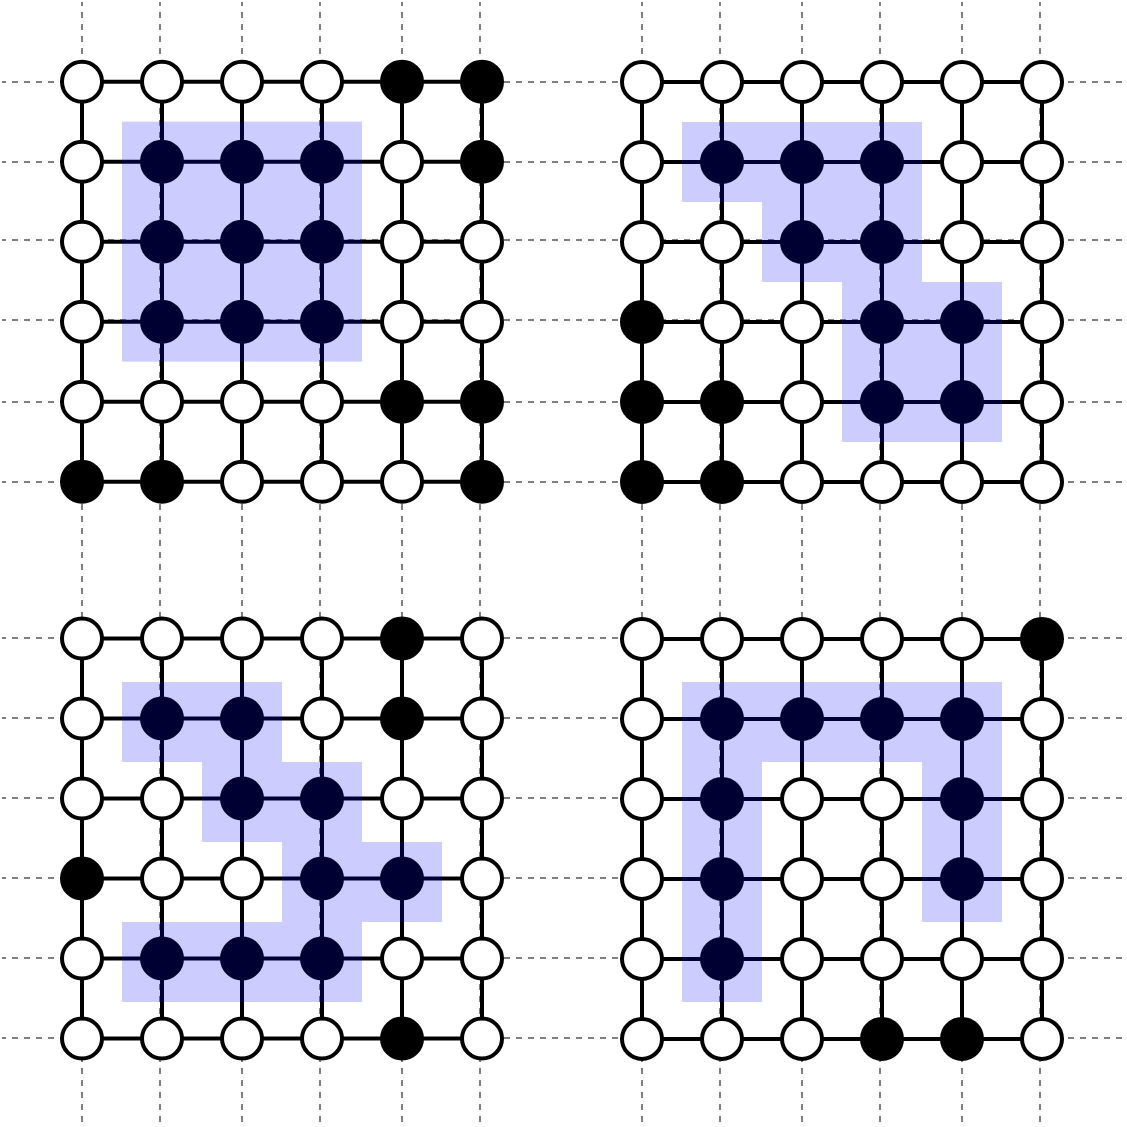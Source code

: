 <mxGraphModel dx="961" dy="791" grid="1" gridSize="10" guides="1" tooltips="1" connect="1" arrows="1" fold="1" page="1" pageScale="1" pageWidth="850" pageHeight="1100" background="#ffffff"><root><mxCell id="0"/><mxCell id="1" parent="0"/><mxCell id="705" value="" style="endArrow=none;dashed=1;html=1;strokeWidth=1;opacity=50;" parent="1" edge="1"><mxGeometry width="50" height="50" relative="1" as="geometry"><mxPoint x="260" y="660" as="sourcePoint"/><mxPoint x="260" y="100" as="targetPoint"/></mxGeometry></mxCell><mxCell id="706" value="" style="endArrow=none;dashed=1;html=1;strokeWidth=1;opacity=50;" parent="1" edge="1"><mxGeometry width="50" height="50" relative="1" as="geometry"><mxPoint x="299" y="660" as="sourcePoint"/><mxPoint x="299" y="100" as="targetPoint"/></mxGeometry></mxCell><mxCell id="707" value="" style="endArrow=none;dashed=1;html=1;strokeWidth=1;opacity=50;" parent="1" edge="1"><mxGeometry width="50" height="50" relative="1" as="geometry"><mxPoint x="379" y="660" as="sourcePoint"/><mxPoint x="379" y="100" as="targetPoint"/></mxGeometry></mxCell><mxCell id="708" value="" style="endArrow=none;dashed=1;html=1;strokeWidth=1;opacity=50;" parent="1" edge="1"><mxGeometry width="50" height="50" relative="1" as="geometry"><mxPoint x="340" y="660" as="sourcePoint"/><mxPoint x="340" y="100" as="targetPoint"/></mxGeometry></mxCell><mxCell id="709" value="" style="endArrow=none;dashed=1;html=1;strokeWidth=1;opacity=50;" parent="1" edge="1"><mxGeometry width="50" height="50" relative="1" as="geometry"><mxPoint x="459" y="660" as="sourcePoint"/><mxPoint x="459" y="100" as="targetPoint"/></mxGeometry></mxCell><mxCell id="710" value="" style="endArrow=none;dashed=1;html=1;strokeWidth=1;opacity=50;" parent="1" edge="1"><mxGeometry width="50" height="50" relative="1" as="geometry"><mxPoint x="420" y="660" as="sourcePoint"/><mxPoint x="420" y="100" as="targetPoint"/></mxGeometry></mxCell><mxCell id="711" value="" style="endArrow=none;dashed=1;html=1;strokeWidth=1;opacity=50;" parent="1" edge="1"><mxGeometry width="50" height="50" relative="1" as="geometry"><mxPoint x="739" y="660" as="sourcePoint"/><mxPoint x="739" y="100" as="targetPoint"/></mxGeometry></mxCell><mxCell id="712" value="" style="endArrow=none;dashed=1;html=1;strokeWidth=1;opacity=50;" parent="1" edge="1"><mxGeometry width="50" height="50" relative="1" as="geometry"><mxPoint x="700" y="660" as="sourcePoint"/><mxPoint x="700" y="100" as="targetPoint"/></mxGeometry></mxCell><mxCell id="713" value="" style="endArrow=none;dashed=1;html=1;strokeWidth=1;opacity=50;" parent="1" edge="1"><mxGeometry width="50" height="50" relative="1" as="geometry"><mxPoint x="659" y="660" as="sourcePoint"/><mxPoint x="659" y="100" as="targetPoint"/></mxGeometry></mxCell><mxCell id="714" value="" style="endArrow=none;dashed=1;html=1;strokeWidth=1;opacity=50;" parent="1" edge="1"><mxGeometry width="50" height="50" relative="1" as="geometry"><mxPoint x="620" y="660" as="sourcePoint"/><mxPoint x="620" y="100" as="targetPoint"/></mxGeometry></mxCell><mxCell id="715" value="" style="endArrow=none;dashed=1;html=1;strokeWidth=1;opacity=50;" parent="1" edge="1"><mxGeometry width="50" height="50" relative="1" as="geometry"><mxPoint x="579" y="660" as="sourcePoint"/><mxPoint x="579" y="100" as="targetPoint"/></mxGeometry></mxCell><mxCell id="716" value="" style="endArrow=none;dashed=1;html=1;strokeWidth=1;opacity=50;" parent="1" edge="1"><mxGeometry width="50" height="50" relative="1" as="geometry"><mxPoint x="540" y="660" as="sourcePoint"/><mxPoint x="540" y="100" as="targetPoint"/></mxGeometry></mxCell><mxCell id="717" value="" style="endArrow=none;dashed=1;html=1;strokeWidth=1;opacity=50;" parent="1" edge="1"><mxGeometry width="50" height="50" relative="1" as="geometry"><mxPoint x="780" y="140" as="sourcePoint"/><mxPoint x="220" y="140" as="targetPoint"/></mxGeometry></mxCell><mxCell id="719" value="" style="endArrow=none;dashed=1;html=1;strokeWidth=1;opacity=50;" parent="1" edge="1"><mxGeometry width="50" height="50" relative="1" as="geometry"><mxPoint x="780" y="180" as="sourcePoint"/><mxPoint x="220" y="180" as="targetPoint"/></mxGeometry></mxCell><mxCell id="720" value="" style="endArrow=none;dashed=1;html=1;strokeWidth=1;opacity=50;" parent="1" edge="1"><mxGeometry width="50" height="50" relative="1" as="geometry"><mxPoint x="780" y="259" as="sourcePoint"/><mxPoint x="220" y="259" as="targetPoint"/></mxGeometry></mxCell><mxCell id="721" value="" style="endArrow=none;dashed=1;html=1;strokeWidth=1;opacity=50;" parent="1" edge="1"><mxGeometry width="50" height="50" relative="1" as="geometry"><mxPoint x="780" y="219" as="sourcePoint"/><mxPoint x="220" y="219" as="targetPoint"/></mxGeometry></mxCell><mxCell id="722" value="" style="endArrow=none;dashed=1;html=1;strokeWidth=1;opacity=50;" parent="1" edge="1"><mxGeometry width="50" height="50" relative="1" as="geometry"><mxPoint x="780" y="340" as="sourcePoint"/><mxPoint x="220" y="340" as="targetPoint"/></mxGeometry></mxCell><mxCell id="723" value="" style="endArrow=none;dashed=1;html=1;strokeWidth=1;opacity=50;" parent="1" edge="1"><mxGeometry width="50" height="50" relative="1" as="geometry"><mxPoint x="780" y="300" as="sourcePoint"/><mxPoint x="220" y="300" as="targetPoint"/></mxGeometry></mxCell><mxCell id="724" value="" style="endArrow=none;dashed=1;html=1;strokeWidth=1;opacity=50;" parent="1" edge="1"><mxGeometry width="50" height="50" relative="1" as="geometry"><mxPoint x="780" y="618" as="sourcePoint"/><mxPoint x="220" y="618" as="targetPoint"/></mxGeometry></mxCell><mxCell id="725" value="" style="endArrow=none;dashed=1;html=1;strokeWidth=1;opacity=50;" parent="1" edge="1"><mxGeometry width="50" height="50" relative="1" as="geometry"><mxPoint x="780" y="578" as="sourcePoint"/><mxPoint x="220" y="578" as="targetPoint"/></mxGeometry></mxCell><mxCell id="726" value="" style="endArrow=none;dashed=1;html=1;strokeWidth=1;opacity=50;" parent="1" edge="1"><mxGeometry width="50" height="50" relative="1" as="geometry"><mxPoint x="780" y="538" as="sourcePoint"/><mxPoint x="220" y="538" as="targetPoint"/></mxGeometry></mxCell><mxCell id="727" value="" style="endArrow=none;dashed=1;html=1;strokeWidth=1;opacity=50;" parent="1" edge="1"><mxGeometry width="50" height="50" relative="1" as="geometry"><mxPoint x="780" y="498" as="sourcePoint"/><mxPoint x="220" y="498" as="targetPoint"/></mxGeometry></mxCell><mxCell id="728" value="" style="endArrow=none;dashed=1;html=1;strokeWidth=1;opacity=50;" parent="1" edge="1"><mxGeometry width="50" height="50" relative="1" as="geometry"><mxPoint x="780" y="458" as="sourcePoint"/><mxPoint x="220" y="458" as="targetPoint"/></mxGeometry></mxCell><mxCell id="729" value="" style="endArrow=none;dashed=1;html=1;strokeWidth=1;opacity=50;" parent="1" edge="1"><mxGeometry width="50" height="50" relative="1" as="geometry"><mxPoint x="780" y="418" as="sourcePoint"/><mxPoint x="220" y="418" as="targetPoint"/></mxGeometry></mxCell><mxCell id="400" value="" style="endArrow=none;html=1;strokeWidth=2;" parent="1" edge="1"><mxGeometry width="50" height="50" relative="1" as="geometry"><mxPoint x="580.0" y="418.444" as="sourcePoint"/><mxPoint x="580.0" y="618.444" as="targetPoint"/></mxGeometry></mxCell><mxCell id="401" value="" style="endArrow=none;html=1;strokeWidth=2;" parent="1" edge="1"><mxGeometry width="50" height="50" relative="1" as="geometry"><mxPoint x="620.0" y="418.444" as="sourcePoint"/><mxPoint x="620.0" y="618.444" as="targetPoint"/></mxGeometry></mxCell><mxCell id="402" value="" style="endArrow=none;html=1;strokeWidth=2;" parent="1" edge="1"><mxGeometry width="50" height="50" relative="1" as="geometry"><mxPoint x="660.0" y="418.444" as="sourcePoint"/><mxPoint x="660.0" y="618.444" as="targetPoint"/></mxGeometry></mxCell><mxCell id="403" value="" style="endArrow=none;html=1;strokeWidth=2;" parent="1" edge="1"><mxGeometry width="50" height="50" relative="1" as="geometry"><mxPoint x="700.0" y="418.444" as="sourcePoint"/><mxPoint x="700.0" y="618.444" as="targetPoint"/></mxGeometry></mxCell><mxCell id="404" value="" style="endArrow=none;html=1;strokeWidth=2;" parent="1" edge="1"><mxGeometry width="50" height="50" relative="1" as="geometry"><mxPoint x="740" y="418.444" as="sourcePoint"/><mxPoint x="740" y="618.444" as="targetPoint"/></mxGeometry></mxCell><mxCell id="405" value="" style="endArrow=none;html=1;strokeWidth=2;" parent="1" edge="1"><mxGeometry width="50" height="50" relative="1" as="geometry"><mxPoint x="540.0" y="418.444" as="sourcePoint"/><mxPoint x="540.0" y="618.444" as="targetPoint"/></mxGeometry></mxCell><mxCell id="406" value="" style="endArrow=none;html=1;entryX=0.5;entryY=0.5;entryPerimeter=0;strokeWidth=2;" parent="1" target="412" edge="1"><mxGeometry width="50" height="50" relative="1" as="geometry"><mxPoint x="540.0" y="418.444" as="sourcePoint"/><mxPoint x="580" y="448.444" as="targetPoint"/></mxGeometry></mxCell><mxCell id="407" value="" style="ellipse;whiteSpace=wrap;html=1;aspect=fixed;strokeWidth=2;fillColor=#FFFFFF;" parent="1" vertex="1"><mxGeometry x="530" y="408.444" width="20" height="20" as="geometry"/></mxCell><mxCell id="408" value="" style="ellipse;whiteSpace=wrap;html=1;aspect=fixed;strokeWidth=2;fillColor=#FFFFFF;" parent="1" vertex="1"><mxGeometry x="570" y="408.444" width="20" height="20" as="geometry"/></mxCell><mxCell id="409" value="" style="ellipse;whiteSpace=wrap;html=1;aspect=fixed;strokeWidth=2;fillColor=#FFFFFF;" parent="1" vertex="1"><mxGeometry x="610" y="408.444" width="20" height="20" as="geometry"/></mxCell><mxCell id="410" value="" style="ellipse;whiteSpace=wrap;html=1;aspect=fixed;strokeWidth=2;fillColor=#FFFFFF;" parent="1" vertex="1"><mxGeometry x="650" y="408.444" width="20" height="20" as="geometry"/></mxCell><mxCell id="411" value="" style="ellipse;whiteSpace=wrap;html=1;aspect=fixed;strokeWidth=2;fillColor=#FFFFFF;" parent="1" vertex="1"><mxGeometry x="690" y="408.444" width="20" height="20" as="geometry"/></mxCell><mxCell id="412" value="" style="ellipse;whiteSpace=wrap;html=1;aspect=fixed;strokeWidth=2;fillColor=#000000;" parent="1" vertex="1"><mxGeometry x="730" y="408.444" width="20" height="20" as="geometry"/></mxCell><mxCell id="413" value="" style="endArrow=none;html=1;entryX=0.5;entryY=0.5;entryPerimeter=0;strokeWidth=2;" parent="1" target="419" edge="1"><mxGeometry width="50" height="50" relative="1" as="geometry"><mxPoint x="540.0" y="458.444" as="sourcePoint"/><mxPoint x="580" y="488.444" as="targetPoint"/></mxGeometry></mxCell><mxCell id="414" value="" style="ellipse;whiteSpace=wrap;html=1;aspect=fixed;strokeWidth=2;" parent="1" vertex="1"><mxGeometry x="530" y="448.444" width="20" height="20" as="geometry"/></mxCell><mxCell id="415" value="" style="ellipse;whiteSpace=wrap;html=1;aspect=fixed;strokeWidth=2;fillColor=#000000;" parent="1" vertex="1"><mxGeometry x="570" y="448.444" width="20" height="20" as="geometry"/></mxCell><mxCell id="416" value="" style="ellipse;whiteSpace=wrap;html=1;aspect=fixed;strokeWidth=2;fillColor=#000000;" parent="1" vertex="1"><mxGeometry x="610" y="448.444" width="20" height="20" as="geometry"/></mxCell><mxCell id="417" value="" style="ellipse;whiteSpace=wrap;html=1;aspect=fixed;strokeWidth=2;fillColor=#000000;" parent="1" vertex="1"><mxGeometry x="650" y="448.444" width="20" height="20" as="geometry"/></mxCell><mxCell id="418" value="" style="ellipse;whiteSpace=wrap;html=1;aspect=fixed;strokeWidth=2;fillColor=#000000;" parent="1" vertex="1"><mxGeometry x="690" y="448.444" width="20" height="20" as="geometry"/></mxCell><mxCell id="419" value="" style="ellipse;whiteSpace=wrap;html=1;aspect=fixed;strokeWidth=2;fillColor=#FFFFFF;" parent="1" vertex="1"><mxGeometry x="730" y="448.444" width="20" height="20" as="geometry"/></mxCell><mxCell id="420" value="" style="endArrow=none;html=1;entryX=0.5;entryY=0.5;entryPerimeter=0;strokeWidth=2;" parent="1" target="426" edge="1"><mxGeometry width="50" height="50" relative="1" as="geometry"><mxPoint x="540.0" y="498.444" as="sourcePoint"/><mxPoint x="580" y="528.444" as="targetPoint"/></mxGeometry></mxCell><mxCell id="421" value="" style="ellipse;whiteSpace=wrap;html=1;aspect=fixed;strokeWidth=2;" parent="1" vertex="1"><mxGeometry x="530" y="488.444" width="20" height="20" as="geometry"/></mxCell><mxCell id="422" value="" style="ellipse;whiteSpace=wrap;html=1;aspect=fixed;strokeWidth=2;fillColor=#000000;" parent="1" vertex="1"><mxGeometry x="570" y="488.444" width="20" height="20" as="geometry"/></mxCell><mxCell id="423" value="" style="ellipse;whiteSpace=wrap;html=1;aspect=fixed;strokeWidth=2;fillColor=#FFFFFF;" parent="1" vertex="1"><mxGeometry x="610" y="488.444" width="20" height="20" as="geometry"/></mxCell><mxCell id="424" value="" style="ellipse;whiteSpace=wrap;html=1;aspect=fixed;strokeWidth=2;fillColor=#FFFFFF;" parent="1" vertex="1"><mxGeometry x="650" y="488.444" width="20" height="20" as="geometry"/></mxCell><mxCell id="425" value="" style="ellipse;whiteSpace=wrap;html=1;aspect=fixed;strokeWidth=2;fillColor=#000000;" parent="1" vertex="1"><mxGeometry x="690" y="488.444" width="20" height="20" as="geometry"/></mxCell><mxCell id="426" value="" style="ellipse;whiteSpace=wrap;html=1;aspect=fixed;strokeWidth=2;fillColor=#FFFFFF;" parent="1" vertex="1"><mxGeometry x="730" y="488.444" width="20" height="20" as="geometry"/></mxCell><mxCell id="427" value="" style="endArrow=none;html=1;entryX=0.5;entryY=0.5;entryPerimeter=0;strokeWidth=2;" parent="1" target="433" edge="1"><mxGeometry width="50" height="50" relative="1" as="geometry"><mxPoint x="540.0" y="538.444" as="sourcePoint"/><mxPoint x="580" y="568.444" as="targetPoint"/></mxGeometry></mxCell><mxCell id="428" value="" style="ellipse;whiteSpace=wrap;html=1;aspect=fixed;strokeWidth=2;fillColor=#FFFFFF;" parent="1" vertex="1"><mxGeometry x="530" y="528.444" width="20" height="20" as="geometry"/></mxCell><mxCell id="429" value="" style="ellipse;whiteSpace=wrap;html=1;aspect=fixed;strokeWidth=2;fillColor=#000000;" parent="1" vertex="1"><mxGeometry x="570" y="528.444" width="20" height="20" as="geometry"/></mxCell><mxCell id="430" value="" style="ellipse;whiteSpace=wrap;html=1;aspect=fixed;strokeWidth=2;" parent="1" vertex="1"><mxGeometry x="610" y="528.444" width="20" height="20" as="geometry"/></mxCell><mxCell id="431" value="" style="ellipse;whiteSpace=wrap;html=1;aspect=fixed;strokeWidth=2;" parent="1" vertex="1"><mxGeometry x="650" y="528.444" width="20" height="20" as="geometry"/></mxCell><mxCell id="432" value="" style="ellipse;whiteSpace=wrap;html=1;aspect=fixed;strokeWidth=2;fillColor=#000000;" parent="1" vertex="1"><mxGeometry x="690" y="528.444" width="20" height="20" as="geometry"/></mxCell><mxCell id="433" value="" style="ellipse;whiteSpace=wrap;html=1;aspect=fixed;strokeWidth=2;fillColor=#FFFFFF;" parent="1" vertex="1"><mxGeometry x="730" y="528.444" width="20" height="20" as="geometry"/></mxCell><mxCell id="434" value="" style="endArrow=none;html=1;entryX=0.5;entryY=0.5;entryPerimeter=0;strokeWidth=2;" parent="1" target="440" edge="1"><mxGeometry width="50" height="50" relative="1" as="geometry"><mxPoint x="540.0" y="578.444" as="sourcePoint"/><mxPoint x="580" y="608.444" as="targetPoint"/></mxGeometry></mxCell><mxCell id="435" value="" style="ellipse;whiteSpace=wrap;html=1;aspect=fixed;strokeWidth=2;" parent="1" vertex="1"><mxGeometry x="530" y="568.444" width="20" height="20" as="geometry"/></mxCell><mxCell id="436" value="" style="ellipse;whiteSpace=wrap;html=1;aspect=fixed;strokeWidth=2;direction=south;fillColor=#000000;" parent="1" vertex="1"><mxGeometry x="570" y="568.444" width="20" height="20" as="geometry"/></mxCell><mxCell id="437" value="" style="ellipse;whiteSpace=wrap;html=1;aspect=fixed;strokeWidth=2;fillColor=#FFFFFF;" parent="1" vertex="1"><mxGeometry x="610" y="568.444" width="20" height="20" as="geometry"/></mxCell><mxCell id="438" value="" style="ellipse;whiteSpace=wrap;html=1;aspect=fixed;strokeWidth=2;fillColor=#FFFFFF;" parent="1" vertex="1"><mxGeometry x="650" y="568.444" width="20" height="20" as="geometry"/></mxCell><mxCell id="439" value="" style="ellipse;whiteSpace=wrap;html=1;aspect=fixed;strokeWidth=2;fillColor=#FFFFFF;" parent="1" vertex="1"><mxGeometry x="690" y="568.444" width="20" height="20" as="geometry"/></mxCell><mxCell id="440" value="" style="ellipse;whiteSpace=wrap;html=1;aspect=fixed;strokeWidth=2;" parent="1" vertex="1"><mxGeometry x="730" y="568.444" width="20" height="20" as="geometry"/></mxCell><mxCell id="441" value="" style="endArrow=none;html=1;entryX=0.5;entryY=0.5;entryPerimeter=0;strokeWidth=2;" parent="1" target="447" edge="1"><mxGeometry width="50" height="50" relative="1" as="geometry"><mxPoint x="540.0" y="618.444" as="sourcePoint"/><mxPoint x="580" y="648.444" as="targetPoint"/></mxGeometry></mxCell><mxCell id="442" value="" style="ellipse;whiteSpace=wrap;html=1;aspect=fixed;strokeWidth=2;" parent="1" vertex="1"><mxGeometry x="530" y="608.444" width="20" height="20" as="geometry"/></mxCell><mxCell id="443" value="" style="ellipse;whiteSpace=wrap;html=1;aspect=fixed;strokeWidth=2;" parent="1" vertex="1"><mxGeometry x="570" y="608.444" width="20" height="20" as="geometry"/></mxCell><mxCell id="444" value="" style="ellipse;whiteSpace=wrap;html=1;aspect=fixed;strokeWidth=2;" parent="1" vertex="1"><mxGeometry x="610" y="608.444" width="20" height="20" as="geometry"/></mxCell><mxCell id="445" value="" style="ellipse;whiteSpace=wrap;html=1;aspect=fixed;strokeWidth=2;fillColor=#000000;" parent="1" vertex="1"><mxGeometry x="650" y="608.444" width="20" height="20" as="geometry"/></mxCell><mxCell id="446" value="" style="ellipse;whiteSpace=wrap;html=1;aspect=fixed;strokeWidth=2;fillColor=#000000;" parent="1" vertex="1"><mxGeometry x="690" y="608.444" width="20" height="20" as="geometry"/></mxCell><mxCell id="447" value="" style="ellipse;whiteSpace=wrap;html=1;aspect=fixed;strokeWidth=2;" parent="1" vertex="1"><mxGeometry x="730" y="608.444" width="20" height="20" as="geometry"/></mxCell><mxCell id="540" value="" style="endArrow=none;html=1;strokeWidth=2;" parent="1" edge="1"><mxGeometry width="50" height="50" relative="1" as="geometry"><mxPoint x="580" y="140" as="sourcePoint"/><mxPoint x="580" y="340" as="targetPoint"/></mxGeometry></mxCell><mxCell id="541" value="" style="endArrow=none;html=1;strokeWidth=2;" parent="1" edge="1"><mxGeometry width="50" height="50" relative="1" as="geometry"><mxPoint x="620" y="140" as="sourcePoint"/><mxPoint x="620" y="340" as="targetPoint"/></mxGeometry></mxCell><mxCell id="542" value="" style="endArrow=none;html=1;strokeWidth=2;" parent="1" edge="1"><mxGeometry width="50" height="50" relative="1" as="geometry"><mxPoint x="660" y="140" as="sourcePoint"/><mxPoint x="660" y="340" as="targetPoint"/></mxGeometry></mxCell><mxCell id="543" value="" style="endArrow=none;html=1;strokeWidth=2;" parent="1" edge="1"><mxGeometry width="50" height="50" relative="1" as="geometry"><mxPoint x="700" y="140" as="sourcePoint"/><mxPoint x="700" y="340" as="targetPoint"/></mxGeometry></mxCell><mxCell id="544" value="" style="endArrow=none;html=1;strokeWidth=2;" parent="1" edge="1"><mxGeometry width="50" height="50" relative="1" as="geometry"><mxPoint x="740" y="140" as="sourcePoint"/><mxPoint x="740" y="340" as="targetPoint"/></mxGeometry></mxCell><mxCell id="545" value="" style="endArrow=none;html=1;strokeWidth=2;" parent="1" edge="1"><mxGeometry width="50" height="50" relative="1" as="geometry"><mxPoint x="540" y="140" as="sourcePoint"/><mxPoint x="540" y="340" as="targetPoint"/></mxGeometry></mxCell><mxCell id="546" value="" style="endArrow=none;html=1;entryX=0.5;entryY=0.5;entryPerimeter=0;strokeWidth=2;" parent="1" target="552" edge="1"><mxGeometry width="50" height="50" relative="1" as="geometry"><mxPoint x="540" y="140" as="sourcePoint"/><mxPoint x="580" y="170" as="targetPoint"/></mxGeometry></mxCell><mxCell id="547" value="" style="ellipse;whiteSpace=wrap;html=1;aspect=fixed;strokeWidth=2;" parent="1" vertex="1"><mxGeometry x="530" y="130" width="20" height="20" as="geometry"/></mxCell><mxCell id="548" value="" style="ellipse;whiteSpace=wrap;html=1;aspect=fixed;strokeWidth=2;" parent="1" vertex="1"><mxGeometry x="570" y="130" width="20" height="20" as="geometry"/></mxCell><mxCell id="549" value="" style="ellipse;whiteSpace=wrap;html=1;aspect=fixed;strokeWidth=2;" parent="1" vertex="1"><mxGeometry x="610" y="130" width="20" height="20" as="geometry"/></mxCell><mxCell id="550" value="" style="ellipse;whiteSpace=wrap;html=1;aspect=fixed;strokeWidth=2;" parent="1" vertex="1"><mxGeometry x="650" y="130" width="20" height="20" as="geometry"/></mxCell><mxCell id="551" value="" style="ellipse;whiteSpace=wrap;html=1;aspect=fixed;strokeWidth=2;" parent="1" vertex="1"><mxGeometry x="690" y="130" width="20" height="20" as="geometry"/></mxCell><mxCell id="552" value="" style="ellipse;whiteSpace=wrap;html=1;aspect=fixed;strokeWidth=2;" parent="1" vertex="1"><mxGeometry x="730" y="130" width="20" height="20" as="geometry"/></mxCell><mxCell id="553" value="" style="endArrow=none;html=1;entryX=0.5;entryY=0.5;entryPerimeter=0;strokeWidth=2;" parent="1" target="559" edge="1"><mxGeometry width="50" height="50" relative="1" as="geometry"><mxPoint x="540" y="180" as="sourcePoint"/><mxPoint x="580" y="210" as="targetPoint"/></mxGeometry></mxCell><mxCell id="554" value="" style="ellipse;whiteSpace=wrap;html=1;aspect=fixed;strokeWidth=2;" parent="1" vertex="1"><mxGeometry x="530" y="170" width="20" height="20" as="geometry"/></mxCell><mxCell id="555" value="" style="ellipse;whiteSpace=wrap;html=1;aspect=fixed;strokeWidth=2;fillColor=#000000;" parent="1" vertex="1"><mxGeometry x="570" y="170" width="20" height="20" as="geometry"/></mxCell><mxCell id="556" value="" style="ellipse;whiteSpace=wrap;html=1;aspect=fixed;strokeWidth=2;fillColor=#000000;" parent="1" vertex="1"><mxGeometry x="610" y="170" width="20" height="20" as="geometry"/></mxCell><mxCell id="557" value="" style="ellipse;whiteSpace=wrap;html=1;aspect=fixed;strokeWidth=2;fillColor=#000000;" parent="1" vertex="1"><mxGeometry x="650" y="170" width="20" height="20" as="geometry"/></mxCell><mxCell id="558" value="" style="ellipse;whiteSpace=wrap;html=1;aspect=fixed;strokeWidth=2;" parent="1" vertex="1"><mxGeometry x="690" y="170" width="20" height="20" as="geometry"/></mxCell><mxCell id="559" value="" style="ellipse;whiteSpace=wrap;html=1;aspect=fixed;strokeWidth=2;" parent="1" vertex="1"><mxGeometry x="730" y="170" width="20" height="20" as="geometry"/></mxCell><mxCell id="560" value="" style="endArrow=none;html=1;entryX=0.5;entryY=0.5;entryPerimeter=0;strokeWidth=2;" parent="1" target="566" edge="1"><mxGeometry width="50" height="50" relative="1" as="geometry"><mxPoint x="540" y="220" as="sourcePoint"/><mxPoint x="580" y="250" as="targetPoint"/></mxGeometry></mxCell><mxCell id="561" value="" style="ellipse;whiteSpace=wrap;html=1;aspect=fixed;strokeWidth=2;" parent="1" vertex="1"><mxGeometry x="530" y="210" width="20" height="20" as="geometry"/></mxCell><mxCell id="562" value="" style="ellipse;whiteSpace=wrap;html=1;aspect=fixed;strokeWidth=2;" parent="1" vertex="1"><mxGeometry x="570" y="210" width="20" height="20" as="geometry"/></mxCell><mxCell id="563" value="" style="ellipse;whiteSpace=wrap;html=1;aspect=fixed;strokeWidth=2;fillColor=#000000;" parent="1" vertex="1"><mxGeometry x="610" y="210" width="20" height="20" as="geometry"/></mxCell><mxCell id="564" value="" style="ellipse;whiteSpace=wrap;html=1;aspect=fixed;strokeWidth=2;fillColor=#000000;" parent="1" vertex="1"><mxGeometry x="650" y="210" width="20" height="20" as="geometry"/></mxCell><mxCell id="565" value="" style="ellipse;whiteSpace=wrap;html=1;aspect=fixed;strokeWidth=2;fillColor=#FFFFFF;" parent="1" vertex="1"><mxGeometry x="690" y="210" width="20" height="20" as="geometry"/></mxCell><mxCell id="566" value="" style="ellipse;whiteSpace=wrap;html=1;aspect=fixed;strokeWidth=2;" parent="1" vertex="1"><mxGeometry x="730" y="210" width="20" height="20" as="geometry"/></mxCell><mxCell id="567" value="" style="endArrow=none;html=1;entryX=0.5;entryY=0.5;entryPerimeter=0;strokeWidth=2;" parent="1" target="573" edge="1"><mxGeometry width="50" height="50" relative="1" as="geometry"><mxPoint x="540" y="260" as="sourcePoint"/><mxPoint x="580" y="290" as="targetPoint"/></mxGeometry></mxCell><mxCell id="568" value="" style="ellipse;whiteSpace=wrap;html=1;aspect=fixed;strokeWidth=2;fillColor=#000000;" parent="1" vertex="1"><mxGeometry x="530" y="250" width="20" height="20" as="geometry"/></mxCell><mxCell id="569" value="" style="ellipse;whiteSpace=wrap;html=1;aspect=fixed;strokeWidth=2;" parent="1" vertex="1"><mxGeometry x="570" y="250" width="20" height="20" as="geometry"/></mxCell><mxCell id="570" value="" style="ellipse;whiteSpace=wrap;html=1;aspect=fixed;strokeWidth=2;" parent="1" vertex="1"><mxGeometry x="610" y="250" width="20" height="20" as="geometry"/></mxCell><mxCell id="571" value="" style="ellipse;whiteSpace=wrap;html=1;aspect=fixed;strokeWidth=2;fillColor=#000000;" parent="1" vertex="1"><mxGeometry x="650" y="250" width="20" height="20" as="geometry"/></mxCell><mxCell id="572" value="" style="ellipse;whiteSpace=wrap;html=1;aspect=fixed;strokeWidth=2;fillColor=#000000;" parent="1" vertex="1"><mxGeometry x="690" y="250" width="20" height="20" as="geometry"/></mxCell><mxCell id="573" value="" style="ellipse;whiteSpace=wrap;html=1;aspect=fixed;strokeWidth=2;" parent="1" vertex="1"><mxGeometry x="730" y="250" width="20" height="20" as="geometry"/></mxCell><mxCell id="574" value="" style="endArrow=none;html=1;entryX=0.5;entryY=0.5;entryPerimeter=0;strokeWidth=2;" parent="1" target="580" edge="1"><mxGeometry width="50" height="50" relative="1" as="geometry"><mxPoint x="540" y="300" as="sourcePoint"/><mxPoint x="580" y="330" as="targetPoint"/></mxGeometry></mxCell><mxCell id="575" value="" style="ellipse;whiteSpace=wrap;html=1;aspect=fixed;strokeWidth=2;fillColor=#000000;" parent="1" vertex="1"><mxGeometry x="530" y="290" width="20" height="20" as="geometry"/></mxCell><mxCell id="576" value="" style="ellipse;whiteSpace=wrap;html=1;aspect=fixed;strokeWidth=2;fillColor=#000000;" parent="1" vertex="1"><mxGeometry x="570" y="290" width="20" height="20" as="geometry"/></mxCell><mxCell id="577" value="" style="ellipse;whiteSpace=wrap;html=1;aspect=fixed;strokeWidth=2;" parent="1" vertex="1"><mxGeometry x="610" y="290" width="20" height="20" as="geometry"/></mxCell><mxCell id="578" value="" style="ellipse;whiteSpace=wrap;html=1;aspect=fixed;strokeWidth=2;fillColor=#000000;" parent="1" vertex="1"><mxGeometry x="650" y="290" width="20" height="20" as="geometry"/></mxCell><mxCell id="579" value="" style="ellipse;whiteSpace=wrap;html=1;aspect=fixed;strokeWidth=2;fillColor=#000000;" parent="1" vertex="1"><mxGeometry x="690" y="290" width="20" height="20" as="geometry"/></mxCell><mxCell id="580" value="" style="ellipse;whiteSpace=wrap;html=1;aspect=fixed;strokeWidth=2;" parent="1" vertex="1"><mxGeometry x="730" y="290" width="20" height="20" as="geometry"/></mxCell><mxCell id="581" value="" style="endArrow=none;html=1;entryX=0.5;entryY=0.5;entryPerimeter=0;strokeWidth=2;" parent="1" target="587" edge="1"><mxGeometry width="50" height="50" relative="1" as="geometry"><mxPoint x="540" y="340" as="sourcePoint"/><mxPoint x="580" y="370" as="targetPoint"/></mxGeometry></mxCell><mxCell id="582" value="" style="ellipse;whiteSpace=wrap;html=1;aspect=fixed;strokeWidth=2;fillColor=#000000;" parent="1" vertex="1"><mxGeometry x="530" y="330" width="20" height="20" as="geometry"/></mxCell><mxCell id="583" value="" style="ellipse;whiteSpace=wrap;html=1;aspect=fixed;strokeWidth=2;fillColor=#000000;" parent="1" vertex="1"><mxGeometry x="570" y="330" width="20" height="20" as="geometry"/></mxCell><mxCell id="584" value="" style="ellipse;whiteSpace=wrap;html=1;aspect=fixed;strokeWidth=2;" parent="1" vertex="1"><mxGeometry x="610" y="330" width="20" height="20" as="geometry"/></mxCell><mxCell id="585" value="" style="ellipse;whiteSpace=wrap;html=1;aspect=fixed;strokeWidth=2;" parent="1" vertex="1"><mxGeometry x="650" y="330" width="20" height="20" as="geometry"/></mxCell><mxCell id="586" value="" style="ellipse;whiteSpace=wrap;html=1;aspect=fixed;strokeWidth=2;fillColor=#FFFFFF;" parent="1" vertex="1"><mxGeometry x="690" y="330" width="20" height="20" as="geometry"/></mxCell><mxCell id="587" value="" style="ellipse;whiteSpace=wrap;html=1;aspect=fixed;strokeWidth=2;" parent="1" vertex="1"><mxGeometry x="730" y="330" width="20" height="20" as="geometry"/></mxCell><mxCell id="588" value="" style="rounded=0;whiteSpace=wrap;html=1;strokeWidth=2;fillColor=#0000FF;opacity=20;strokeColor=none;" parent="1" vertex="1"><mxGeometry x="560" y="160" width="120" height="40" as="geometry"/></mxCell><mxCell id="589" value="" style="rounded=0;whiteSpace=wrap;html=1;strokeWidth=2;fillColor=#0000FF;opacity=20;strokeColor=none;" parent="1" vertex="1"><mxGeometry x="640" y="200" width="40" height="120" as="geometry"/></mxCell><mxCell id="590" value="" style="rounded=0;whiteSpace=wrap;html=1;strokeWidth=2;fillColor=#0000FF;opacity=20;strokeColor=none;" parent="1" vertex="1"><mxGeometry x="680" y="240" width="40" height="80" as="geometry"/></mxCell><mxCell id="591" value="" style="rounded=0;whiteSpace=wrap;html=1;strokeWidth=2;fillColor=#0000FF;opacity=20;strokeColor=none;" parent="1" vertex="1"><mxGeometry x="600" y="200" width="40" height="40" as="geometry"/></mxCell><mxCell id="604" value="" style="endArrow=none;html=1;strokeWidth=2;" parent="1" edge="1"><mxGeometry width="50" height="50" relative="1" as="geometry"><mxPoint x="300.0" y="139.826" as="sourcePoint"/><mxPoint x="300.0" y="339.826" as="targetPoint"/></mxGeometry></mxCell><mxCell id="605" value="" style="endArrow=none;html=1;strokeWidth=2;" parent="1" edge="1"><mxGeometry width="50" height="50" relative="1" as="geometry"><mxPoint x="340.0" y="139.826" as="sourcePoint"/><mxPoint x="340.0" y="339.826" as="targetPoint"/></mxGeometry></mxCell><mxCell id="606" value="" style="endArrow=none;html=1;strokeWidth=2;" parent="1" edge="1"><mxGeometry width="50" height="50" relative="1" as="geometry"><mxPoint x="380.0" y="139.826" as="sourcePoint"/><mxPoint x="380.0" y="339.826" as="targetPoint"/></mxGeometry></mxCell><mxCell id="607" value="" style="endArrow=none;html=1;strokeWidth=2;" parent="1" edge="1"><mxGeometry width="50" height="50" relative="1" as="geometry"><mxPoint x="420.0" y="139.826" as="sourcePoint"/><mxPoint x="420.0" y="339.826" as="targetPoint"/></mxGeometry></mxCell><mxCell id="608" value="" style="endArrow=none;html=1;strokeWidth=2;" parent="1" edge="1"><mxGeometry width="50" height="50" relative="1" as="geometry"><mxPoint x="460" y="139.826" as="sourcePoint"/><mxPoint x="460" y="339.826" as="targetPoint"/></mxGeometry></mxCell><mxCell id="609" value="" style="endArrow=none;html=1;strokeWidth=2;" parent="1" edge="1"><mxGeometry width="50" height="50" relative="1" as="geometry"><mxPoint x="260.0" y="139.826" as="sourcePoint"/><mxPoint x="260.0" y="339.826" as="targetPoint"/></mxGeometry></mxCell><mxCell id="610" value="" style="endArrow=none;html=1;entryX=0.5;entryY=0.5;entryPerimeter=0;strokeWidth=2;" parent="1" target="616" edge="1"><mxGeometry width="50" height="50" relative="1" as="geometry"><mxPoint x="260.0" y="139.826" as="sourcePoint"/><mxPoint x="300" y="169.826" as="targetPoint"/></mxGeometry></mxCell><mxCell id="611" value="" style="ellipse;whiteSpace=wrap;html=1;aspect=fixed;strokeWidth=2;" parent="1" vertex="1"><mxGeometry x="250" y="129.826" width="20" height="20" as="geometry"/></mxCell><mxCell id="612" value="" style="ellipse;whiteSpace=wrap;html=1;aspect=fixed;strokeWidth=2;" parent="1" vertex="1"><mxGeometry x="290" y="129.826" width="20" height="20" as="geometry"/></mxCell><mxCell id="613" value="" style="ellipse;whiteSpace=wrap;html=1;aspect=fixed;strokeWidth=2;" parent="1" vertex="1"><mxGeometry x="330" y="129.826" width="20" height="20" as="geometry"/></mxCell><mxCell id="614" value="" style="ellipse;whiteSpace=wrap;html=1;aspect=fixed;strokeWidth=2;" parent="1" vertex="1"><mxGeometry x="370" y="129.826" width="20" height="20" as="geometry"/></mxCell><mxCell id="615" value="" style="ellipse;whiteSpace=wrap;html=1;aspect=fixed;strokeWidth=2;fillColor=#000000;" parent="1" vertex="1"><mxGeometry x="410" y="129.826" width="20" height="20" as="geometry"/></mxCell><mxCell id="616" value="" style="ellipse;whiteSpace=wrap;html=1;aspect=fixed;strokeWidth=2;fillColor=#000000;" parent="1" vertex="1"><mxGeometry x="450" y="129.826" width="20" height="20" as="geometry"/></mxCell><mxCell id="617" value="" style="endArrow=none;html=1;entryX=0.5;entryY=0.5;entryPerimeter=0;strokeWidth=2;" parent="1" target="623" edge="1"><mxGeometry width="50" height="50" relative="1" as="geometry"><mxPoint x="260.0" y="179.826" as="sourcePoint"/><mxPoint x="300" y="209.826" as="targetPoint"/></mxGeometry></mxCell><mxCell id="618" value="" style="ellipse;whiteSpace=wrap;html=1;aspect=fixed;strokeWidth=2;" parent="1" vertex="1"><mxGeometry x="250" y="169.826" width="20" height="20" as="geometry"/></mxCell><mxCell id="619" value="" style="ellipse;whiteSpace=wrap;html=1;aspect=fixed;strokeWidth=2;fillColor=#000000;" parent="1" vertex="1"><mxGeometry x="290" y="169.826" width="20" height="20" as="geometry"/></mxCell><mxCell id="620" value="" style="ellipse;whiteSpace=wrap;html=1;aspect=fixed;strokeWidth=2;fillColor=#000000;" parent="1" vertex="1"><mxGeometry x="330" y="169.826" width="20" height="20" as="geometry"/></mxCell><mxCell id="621" value="" style="ellipse;whiteSpace=wrap;html=1;aspect=fixed;strokeWidth=2;fillColor=#000000;" parent="1" vertex="1"><mxGeometry x="370" y="169.826" width="20" height="20" as="geometry"/></mxCell><mxCell id="622" value="" style="ellipse;whiteSpace=wrap;html=1;aspect=fixed;strokeWidth=2;" parent="1" vertex="1"><mxGeometry x="410" y="169.826" width="20" height="20" as="geometry"/></mxCell><mxCell id="623" value="" style="ellipse;whiteSpace=wrap;html=1;aspect=fixed;strokeWidth=2;fillColor=#000000;" parent="1" vertex="1"><mxGeometry x="450" y="169.826" width="20" height="20" as="geometry"/></mxCell><mxCell id="624" value="" style="endArrow=none;html=1;entryX=0.5;entryY=0.5;entryPerimeter=0;strokeWidth=2;" parent="1" target="630" edge="1"><mxGeometry width="50" height="50" relative="1" as="geometry"><mxPoint x="260.0" y="219.826" as="sourcePoint"/><mxPoint x="300" y="249.826" as="targetPoint"/></mxGeometry></mxCell><mxCell id="625" value="" style="ellipse;whiteSpace=wrap;html=1;aspect=fixed;strokeWidth=2;" parent="1" vertex="1"><mxGeometry x="250" y="209.826" width="20" height="20" as="geometry"/></mxCell><mxCell id="626" value="" style="ellipse;whiteSpace=wrap;html=1;aspect=fixed;strokeWidth=2;fillColor=#000000;" parent="1" vertex="1"><mxGeometry x="290" y="209.826" width="20" height="20" as="geometry"/></mxCell><mxCell id="627" value="" style="ellipse;whiteSpace=wrap;html=1;aspect=fixed;strokeWidth=2;fillColor=#000000;" parent="1" vertex="1"><mxGeometry x="330" y="209.826" width="20" height="20" as="geometry"/></mxCell><mxCell id="628" value="" style="ellipse;whiteSpace=wrap;html=1;aspect=fixed;strokeWidth=2;fillColor=#000000;" parent="1" vertex="1"><mxGeometry x="370" y="209.826" width="20" height="20" as="geometry"/></mxCell><mxCell id="629" value="" style="ellipse;whiteSpace=wrap;html=1;aspect=fixed;strokeWidth=2;" parent="1" vertex="1"><mxGeometry x="410" y="209.826" width="20" height="20" as="geometry"/></mxCell><mxCell id="630" value="" style="ellipse;whiteSpace=wrap;html=1;aspect=fixed;strokeWidth=2;" parent="1" vertex="1"><mxGeometry x="450" y="209.826" width="20" height="20" as="geometry"/></mxCell><mxCell id="631" value="" style="endArrow=none;html=1;entryX=0.5;entryY=0.5;entryPerimeter=0;strokeWidth=2;" parent="1" target="637" edge="1"><mxGeometry width="50" height="50" relative="1" as="geometry"><mxPoint x="260.0" y="259.826" as="sourcePoint"/><mxPoint x="300" y="289.826" as="targetPoint"/></mxGeometry></mxCell><mxCell id="632" value="" style="ellipse;whiteSpace=wrap;html=1;aspect=fixed;strokeWidth=2;" parent="1" vertex="1"><mxGeometry x="250" y="249.826" width="20" height="20" as="geometry"/></mxCell><mxCell id="633" value="" style="ellipse;whiteSpace=wrap;html=1;aspect=fixed;strokeWidth=2;fillColor=#000000;" parent="1" vertex="1"><mxGeometry x="290" y="249.826" width="20" height="20" as="geometry"/></mxCell><mxCell id="634" value="" style="ellipse;whiteSpace=wrap;html=1;aspect=fixed;strokeWidth=2;fillColor=#000000;" parent="1" vertex="1"><mxGeometry x="330" y="249.826" width="20" height="20" as="geometry"/></mxCell><mxCell id="635" value="" style="ellipse;whiteSpace=wrap;html=1;aspect=fixed;strokeWidth=2;fillColor=#000000;" parent="1" vertex="1"><mxGeometry x="370" y="249.826" width="20" height="20" as="geometry"/></mxCell><mxCell id="636" value="" style="ellipse;whiteSpace=wrap;html=1;aspect=fixed;strokeWidth=2;" parent="1" vertex="1"><mxGeometry x="410" y="249.826" width="20" height="20" as="geometry"/></mxCell><mxCell id="637" value="" style="ellipse;whiteSpace=wrap;html=1;aspect=fixed;strokeWidth=2;" parent="1" vertex="1"><mxGeometry x="450" y="249.826" width="20" height="20" as="geometry"/></mxCell><mxCell id="638" value="" style="endArrow=none;html=1;entryX=0.5;entryY=0.5;entryPerimeter=0;strokeWidth=2;" parent="1" target="644" edge="1"><mxGeometry width="50" height="50" relative="1" as="geometry"><mxPoint x="260.0" y="299.826" as="sourcePoint"/><mxPoint x="300" y="329.826" as="targetPoint"/></mxGeometry></mxCell><mxCell id="639" value="" style="ellipse;whiteSpace=wrap;html=1;aspect=fixed;strokeWidth=2;" parent="1" vertex="1"><mxGeometry x="250" y="289.826" width="20" height="20" as="geometry"/></mxCell><mxCell id="640" value="" style="ellipse;whiteSpace=wrap;html=1;aspect=fixed;strokeWidth=2;" parent="1" vertex="1"><mxGeometry x="290" y="289.826" width="20" height="20" as="geometry"/></mxCell><mxCell id="641" value="" style="ellipse;whiteSpace=wrap;html=1;aspect=fixed;strokeWidth=2;" parent="1" vertex="1"><mxGeometry x="330" y="289.826" width="20" height="20" as="geometry"/></mxCell><mxCell id="642" value="" style="ellipse;whiteSpace=wrap;html=1;aspect=fixed;strokeWidth=2;" parent="1" vertex="1"><mxGeometry x="370" y="289.826" width="20" height="20" as="geometry"/></mxCell><mxCell id="643" value="" style="ellipse;whiteSpace=wrap;html=1;aspect=fixed;strokeWidth=2;fillColor=#000000;" parent="1" vertex="1"><mxGeometry x="410" y="289.826" width="20" height="20" as="geometry"/></mxCell><mxCell id="644" value="" style="ellipse;whiteSpace=wrap;html=1;aspect=fixed;strokeWidth=2;fillColor=#000000;" parent="1" vertex="1"><mxGeometry x="450" y="289.826" width="20" height="20" as="geometry"/></mxCell><mxCell id="645" value="" style="endArrow=none;html=1;entryX=0.5;entryY=0.5;entryPerimeter=0;strokeWidth=2;" parent="1" target="651" edge="1"><mxGeometry width="50" height="50" relative="1" as="geometry"><mxPoint x="260.0" y="339.826" as="sourcePoint"/><mxPoint x="300" y="369.826" as="targetPoint"/></mxGeometry></mxCell><mxCell id="646" value="" style="ellipse;whiteSpace=wrap;html=1;aspect=fixed;strokeWidth=2;fillColor=#000000;" parent="1" vertex="1"><mxGeometry x="250" y="329.826" width="20" height="20" as="geometry"/></mxCell><mxCell id="647" value="" style="ellipse;whiteSpace=wrap;html=1;aspect=fixed;strokeWidth=2;fillColor=#000000;" parent="1" vertex="1"><mxGeometry x="290" y="329.826" width="20" height="20" as="geometry"/></mxCell><mxCell id="648" value="" style="ellipse;whiteSpace=wrap;html=1;aspect=fixed;strokeWidth=2;" parent="1" vertex="1"><mxGeometry x="330" y="329.826" width="20" height="20" as="geometry"/></mxCell><mxCell id="649" value="" style="ellipse;whiteSpace=wrap;html=1;aspect=fixed;strokeWidth=2;" parent="1" vertex="1"><mxGeometry x="370" y="329.826" width="20" height="20" as="geometry"/></mxCell><mxCell id="650" value="" style="ellipse;whiteSpace=wrap;html=1;aspect=fixed;strokeWidth=2;" parent="1" vertex="1"><mxGeometry x="410" y="329.826" width="20" height="20" as="geometry"/></mxCell><mxCell id="651" value="" style="ellipse;whiteSpace=wrap;html=1;aspect=fixed;strokeWidth=2;fillColor=#000000;" parent="1" vertex="1"><mxGeometry x="450" y="329.826" width="20" height="20" as="geometry"/></mxCell><mxCell id="652" value="" style="rounded=0;whiteSpace=wrap;html=1;strokeWidth=2;fillColor=#0000FF;opacity=20;strokeColor=none;" parent="1" vertex="1"><mxGeometry x="280" y="159.826" width="120" height="120" as="geometry"/></mxCell><mxCell id="653" value="" style="endArrow=none;html=1;strokeWidth=2;" parent="1" edge="1"><mxGeometry width="50" height="50" relative="1" as="geometry"><mxPoint x="300.0" y="418.243" as="sourcePoint"/><mxPoint x="300.0" y="618.243" as="targetPoint"/></mxGeometry></mxCell><mxCell id="654" value="" style="endArrow=none;html=1;strokeWidth=2;" parent="1" edge="1"><mxGeometry width="50" height="50" relative="1" as="geometry"><mxPoint x="340.0" y="418.243" as="sourcePoint"/><mxPoint x="340.0" y="618.243" as="targetPoint"/></mxGeometry></mxCell><mxCell id="655" value="" style="endArrow=none;html=1;strokeWidth=2;" parent="1" edge="1"><mxGeometry width="50" height="50" relative="1" as="geometry"><mxPoint x="380.0" y="418.243" as="sourcePoint"/><mxPoint x="380.0" y="618.243" as="targetPoint"/></mxGeometry></mxCell><mxCell id="656" value="" style="endArrow=none;html=1;strokeWidth=2;" parent="1" edge="1"><mxGeometry width="50" height="50" relative="1" as="geometry"><mxPoint x="420.0" y="418.243" as="sourcePoint"/><mxPoint x="420.0" y="618.243" as="targetPoint"/></mxGeometry></mxCell><mxCell id="657" value="" style="endArrow=none;html=1;strokeWidth=2;" parent="1" edge="1"><mxGeometry width="50" height="50" relative="1" as="geometry"><mxPoint x="460" y="418.243" as="sourcePoint"/><mxPoint x="460" y="618.243" as="targetPoint"/></mxGeometry></mxCell><mxCell id="658" value="" style="endArrow=none;html=1;strokeWidth=2;" parent="1" edge="1"><mxGeometry width="50" height="50" relative="1" as="geometry"><mxPoint x="260.0" y="418.243" as="sourcePoint"/><mxPoint x="260.0" y="618.243" as="targetPoint"/></mxGeometry></mxCell><mxCell id="659" value="" style="endArrow=none;html=1;entryX=0.5;entryY=0.5;entryPerimeter=0;strokeWidth=2;" parent="1" target="665" edge="1"><mxGeometry width="50" height="50" relative="1" as="geometry"><mxPoint x="260.0" y="418.243" as="sourcePoint"/><mxPoint x="300" y="448.243" as="targetPoint"/></mxGeometry></mxCell><mxCell id="660" value="" style="ellipse;whiteSpace=wrap;html=1;aspect=fixed;strokeWidth=2;fillColor=#FFFFFF;" parent="1" vertex="1"><mxGeometry x="250" y="408.243" width="20" height="20" as="geometry"/></mxCell><mxCell id="661" value="" style="ellipse;whiteSpace=wrap;html=1;aspect=fixed;strokeWidth=2;fillColor=#FFFFFF;" parent="1" vertex="1"><mxGeometry x="290" y="408.243" width="20" height="20" as="geometry"/></mxCell><mxCell id="662" value="" style="ellipse;whiteSpace=wrap;html=1;aspect=fixed;strokeWidth=2;" parent="1" vertex="1"><mxGeometry x="330" y="408.243" width="20" height="20" as="geometry"/></mxCell><mxCell id="663" value="" style="ellipse;whiteSpace=wrap;html=1;aspect=fixed;strokeWidth=2;" parent="1" vertex="1"><mxGeometry x="370" y="408.243" width="20" height="20" as="geometry"/></mxCell><mxCell id="664" value="" style="ellipse;whiteSpace=wrap;html=1;aspect=fixed;strokeWidth=2;fillColor=#000000;" parent="1" vertex="1"><mxGeometry x="410" y="408.243" width="20" height="20" as="geometry"/></mxCell><mxCell id="665" value="" style="ellipse;whiteSpace=wrap;html=1;aspect=fixed;strokeWidth=2;" parent="1" vertex="1"><mxGeometry x="450" y="408.243" width="20" height="20" as="geometry"/></mxCell><mxCell id="666" value="" style="endArrow=none;html=1;entryX=0.5;entryY=0.5;entryPerimeter=0;strokeWidth=2;" parent="1" target="672" edge="1"><mxGeometry width="50" height="50" relative="1" as="geometry"><mxPoint x="260.0" y="458.243" as="sourcePoint"/><mxPoint x="300" y="488.243" as="targetPoint"/></mxGeometry></mxCell><mxCell id="667" value="" style="ellipse;whiteSpace=wrap;html=1;aspect=fixed;strokeWidth=2;" parent="1" vertex="1"><mxGeometry x="250" y="448.243" width="20" height="20" as="geometry"/></mxCell><mxCell id="668" value="" style="ellipse;whiteSpace=wrap;html=1;aspect=fixed;strokeWidth=2;fillColor=#000000;" parent="1" vertex="1"><mxGeometry x="290" y="448.243" width="20" height="20" as="geometry"/></mxCell><mxCell id="669" value="" style="ellipse;whiteSpace=wrap;html=1;aspect=fixed;strokeWidth=2;fillColor=#000000;" parent="1" vertex="1"><mxGeometry x="330" y="448.243" width="20" height="20" as="geometry"/></mxCell><mxCell id="670" value="" style="ellipse;whiteSpace=wrap;html=1;aspect=fixed;strokeWidth=2;" parent="1" vertex="1"><mxGeometry x="370" y="448.243" width="20" height="20" as="geometry"/></mxCell><mxCell id="671" value="" style="ellipse;whiteSpace=wrap;html=1;aspect=fixed;strokeWidth=2;fillColor=#000000;" parent="1" vertex="1"><mxGeometry x="410" y="448.243" width="20" height="20" as="geometry"/></mxCell><mxCell id="672" value="" style="ellipse;whiteSpace=wrap;html=1;aspect=fixed;strokeWidth=2;" parent="1" vertex="1"><mxGeometry x="450" y="448.243" width="20" height="20" as="geometry"/></mxCell><mxCell id="673" value="" style="endArrow=none;html=1;entryX=0.5;entryY=0.5;entryPerimeter=0;strokeWidth=2;" parent="1" target="679" edge="1"><mxGeometry width="50" height="50" relative="1" as="geometry"><mxPoint x="260.0" y="498.243" as="sourcePoint"/><mxPoint x="300" y="528.243" as="targetPoint"/></mxGeometry></mxCell><mxCell id="674" value="" style="ellipse;whiteSpace=wrap;html=1;aspect=fixed;strokeWidth=2;" parent="1" vertex="1"><mxGeometry x="250" y="488.243" width="20" height="20" as="geometry"/></mxCell><mxCell id="675" value="" style="ellipse;whiteSpace=wrap;html=1;aspect=fixed;strokeWidth=2;" parent="1" vertex="1"><mxGeometry x="290" y="488.243" width="20" height="20" as="geometry"/></mxCell><mxCell id="676" value="" style="ellipse;whiteSpace=wrap;html=1;aspect=fixed;strokeWidth=2;fillColor=#000000;" parent="1" vertex="1"><mxGeometry x="330" y="488.243" width="20" height="20" as="geometry"/></mxCell><mxCell id="677" value="" style="ellipse;whiteSpace=wrap;html=1;aspect=fixed;strokeWidth=2;fillColor=#000000;" parent="1" vertex="1"><mxGeometry x="370" y="488.243" width="20" height="20" as="geometry"/></mxCell><mxCell id="678" value="" style="ellipse;whiteSpace=wrap;html=1;aspect=fixed;strokeWidth=2;" parent="1" vertex="1"><mxGeometry x="410" y="488.243" width="20" height="20" as="geometry"/></mxCell><mxCell id="679" value="" style="ellipse;whiteSpace=wrap;html=1;aspect=fixed;strokeWidth=2;" parent="1" vertex="1"><mxGeometry x="450" y="488.243" width="20" height="20" as="geometry"/></mxCell><mxCell id="680" value="" style="endArrow=none;html=1;entryX=0.5;entryY=0.5;entryPerimeter=0;strokeWidth=2;" parent="1" target="686" edge="1"><mxGeometry width="50" height="50" relative="1" as="geometry"><mxPoint x="260.0" y="538.243" as="sourcePoint"/><mxPoint x="300" y="568.243" as="targetPoint"/></mxGeometry></mxCell><mxCell id="681" value="" style="ellipse;whiteSpace=wrap;html=1;aspect=fixed;strokeWidth=2;fillColor=#000000;" parent="1" vertex="1"><mxGeometry x="250" y="528.243" width="20" height="20" as="geometry"/></mxCell><mxCell id="682" value="" style="ellipse;whiteSpace=wrap;html=1;aspect=fixed;strokeWidth=2;fillColor=#FFFFFF;" parent="1" vertex="1"><mxGeometry x="290" y="528.243" width="20" height="20" as="geometry"/></mxCell><mxCell id="683" value="" style="ellipse;whiteSpace=wrap;html=1;aspect=fixed;strokeWidth=2;" parent="1" vertex="1"><mxGeometry x="330" y="528.243" width="20" height="20" as="geometry"/></mxCell><mxCell id="684" value="" style="ellipse;whiteSpace=wrap;html=1;aspect=fixed;strokeWidth=2;fillColor=#000000;" parent="1" vertex="1"><mxGeometry x="370" y="528.243" width="20" height="20" as="geometry"/></mxCell><mxCell id="685" value="" style="ellipse;whiteSpace=wrap;html=1;aspect=fixed;strokeWidth=2;fillColor=#000000;" parent="1" vertex="1"><mxGeometry x="410" y="528.243" width="20" height="20" as="geometry"/></mxCell><mxCell id="686" value="" style="ellipse;whiteSpace=wrap;html=1;aspect=fixed;strokeWidth=2;fillColor=#FFFFFF;" parent="1" vertex="1"><mxGeometry x="450" y="528.243" width="20" height="20" as="geometry"/></mxCell><mxCell id="687" value="" style="endArrow=none;html=1;entryX=0.5;entryY=0.5;entryPerimeter=0;strokeWidth=2;" parent="1" target="693" edge="1"><mxGeometry width="50" height="50" relative="1" as="geometry"><mxPoint x="260.0" y="578.243" as="sourcePoint"/><mxPoint x="300" y="608.243" as="targetPoint"/></mxGeometry></mxCell><mxCell id="688" value="" style="ellipse;whiteSpace=wrap;html=1;aspect=fixed;strokeWidth=2;" parent="1" vertex="1"><mxGeometry x="250" y="568.243" width="20" height="20" as="geometry"/></mxCell><mxCell id="689" value="" style="ellipse;whiteSpace=wrap;html=1;aspect=fixed;strokeWidth=2;fillColor=#000000;" parent="1" vertex="1"><mxGeometry x="290" y="568.243" width="20" height="20" as="geometry"/></mxCell><mxCell id="690" value="" style="ellipse;whiteSpace=wrap;html=1;aspect=fixed;strokeWidth=2;fillColor=#000000;" parent="1" vertex="1"><mxGeometry x="330" y="568.243" width="20" height="20" as="geometry"/></mxCell><mxCell id="691" value="" style="ellipse;whiteSpace=wrap;html=1;aspect=fixed;strokeWidth=2;fillColor=#000000;" parent="1" vertex="1"><mxGeometry x="370" y="568.243" width="20" height="20" as="geometry"/></mxCell><mxCell id="692" value="" style="ellipse;whiteSpace=wrap;html=1;aspect=fixed;strokeWidth=2;" parent="1" vertex="1"><mxGeometry x="410" y="568.243" width="20" height="20" as="geometry"/></mxCell><mxCell id="693" value="" style="ellipse;whiteSpace=wrap;html=1;aspect=fixed;strokeWidth=2;" parent="1" vertex="1"><mxGeometry x="450" y="568.243" width="20" height="20" as="geometry"/></mxCell><mxCell id="694" value="" style="endArrow=none;html=1;entryX=0.5;entryY=0.5;entryPerimeter=0;strokeWidth=2;" parent="1" target="700" edge="1"><mxGeometry width="50" height="50" relative="1" as="geometry"><mxPoint x="260.0" y="618.243" as="sourcePoint"/><mxPoint x="300" y="648.243" as="targetPoint"/></mxGeometry></mxCell><mxCell id="695" value="" style="ellipse;whiteSpace=wrap;html=1;aspect=fixed;strokeWidth=2;" parent="1" vertex="1"><mxGeometry x="250" y="608.243" width="20" height="20" as="geometry"/></mxCell><mxCell id="696" value="" style="ellipse;whiteSpace=wrap;html=1;aspect=fixed;strokeWidth=2;fillColor=#FFFFFF;" parent="1" vertex="1"><mxGeometry x="290" y="608.243" width="20" height="20" as="geometry"/></mxCell><mxCell id="697" value="" style="ellipse;whiteSpace=wrap;html=1;aspect=fixed;strokeWidth=2;" parent="1" vertex="1"><mxGeometry x="330" y="608.243" width="20" height="20" as="geometry"/></mxCell><mxCell id="698" value="" style="ellipse;whiteSpace=wrap;html=1;aspect=fixed;strokeWidth=2;fillColor=#FFFFFF;" parent="1" vertex="1"><mxGeometry x="370" y="608.243" width="20" height="20" as="geometry"/></mxCell><mxCell id="699" value="" style="ellipse;whiteSpace=wrap;html=1;aspect=fixed;strokeWidth=2;fillColor=#000000;" parent="1" vertex="1"><mxGeometry x="410" y="608.243" width="20" height="20" as="geometry"/></mxCell><mxCell id="700" value="" style="ellipse;whiteSpace=wrap;html=1;aspect=fixed;strokeWidth=2;" parent="1" vertex="1"><mxGeometry x="450" y="608.243" width="20" height="20" as="geometry"/></mxCell><mxCell id="702" value="" style="rounded=0;whiteSpace=wrap;html=1;strokeWidth=2;fillColor=#0000FF;opacity=20;strokeColor=none;" parent="1" vertex="1"><mxGeometry x="280" y="440" width="80" height="40" as="geometry"/></mxCell><mxCell id="703" value="" style="rounded=0;whiteSpace=wrap;html=1;strokeWidth=2;fillColor=#0000FF;opacity=20;strokeColor=none;" parent="1" vertex="1"><mxGeometry x="320" y="480" width="80" height="40" as="geometry"/></mxCell><mxCell id="704" value="" style="rounded=0;whiteSpace=wrap;html=1;strokeWidth=2;fillColor=#0000FF;opacity=20;strokeColor=none;" parent="1" vertex="1"><mxGeometry x="360" y="520" width="80" height="40" as="geometry"/></mxCell><mxCell id="731" value="" style="rounded=0;whiteSpace=wrap;html=1;strokeWidth=2;fillColor=#0000FF;opacity=20;strokeColor=none;" parent="1" vertex="1"><mxGeometry x="280" y="560" width="120" height="40" as="geometry"/></mxCell><mxCell id="742" value="" style="rounded=0;whiteSpace=wrap;html=1;strokeWidth=2;fillColor=#0000FF;opacity=20;strokeColor=none;" parent="1" vertex="1"><mxGeometry x="600" y="440" width="80" height="40" as="geometry"/></mxCell><mxCell id="743" value="" style="rounded=0;whiteSpace=wrap;html=1;strokeWidth=2;fillColor=#0000FF;opacity=20;strokeColor=none;" parent="1" vertex="1"><mxGeometry x="680" y="440" width="40" height="120" as="geometry"/></mxCell><mxCell id="748" value="" style="rounded=0;whiteSpace=wrap;html=1;strokeWidth=2;fillColor=#0000FF;opacity=20;strokeColor=none;" parent="1" vertex="1"><mxGeometry x="560" y="440" width="40" height="160" as="geometry"/></mxCell></root></mxGraphModel>